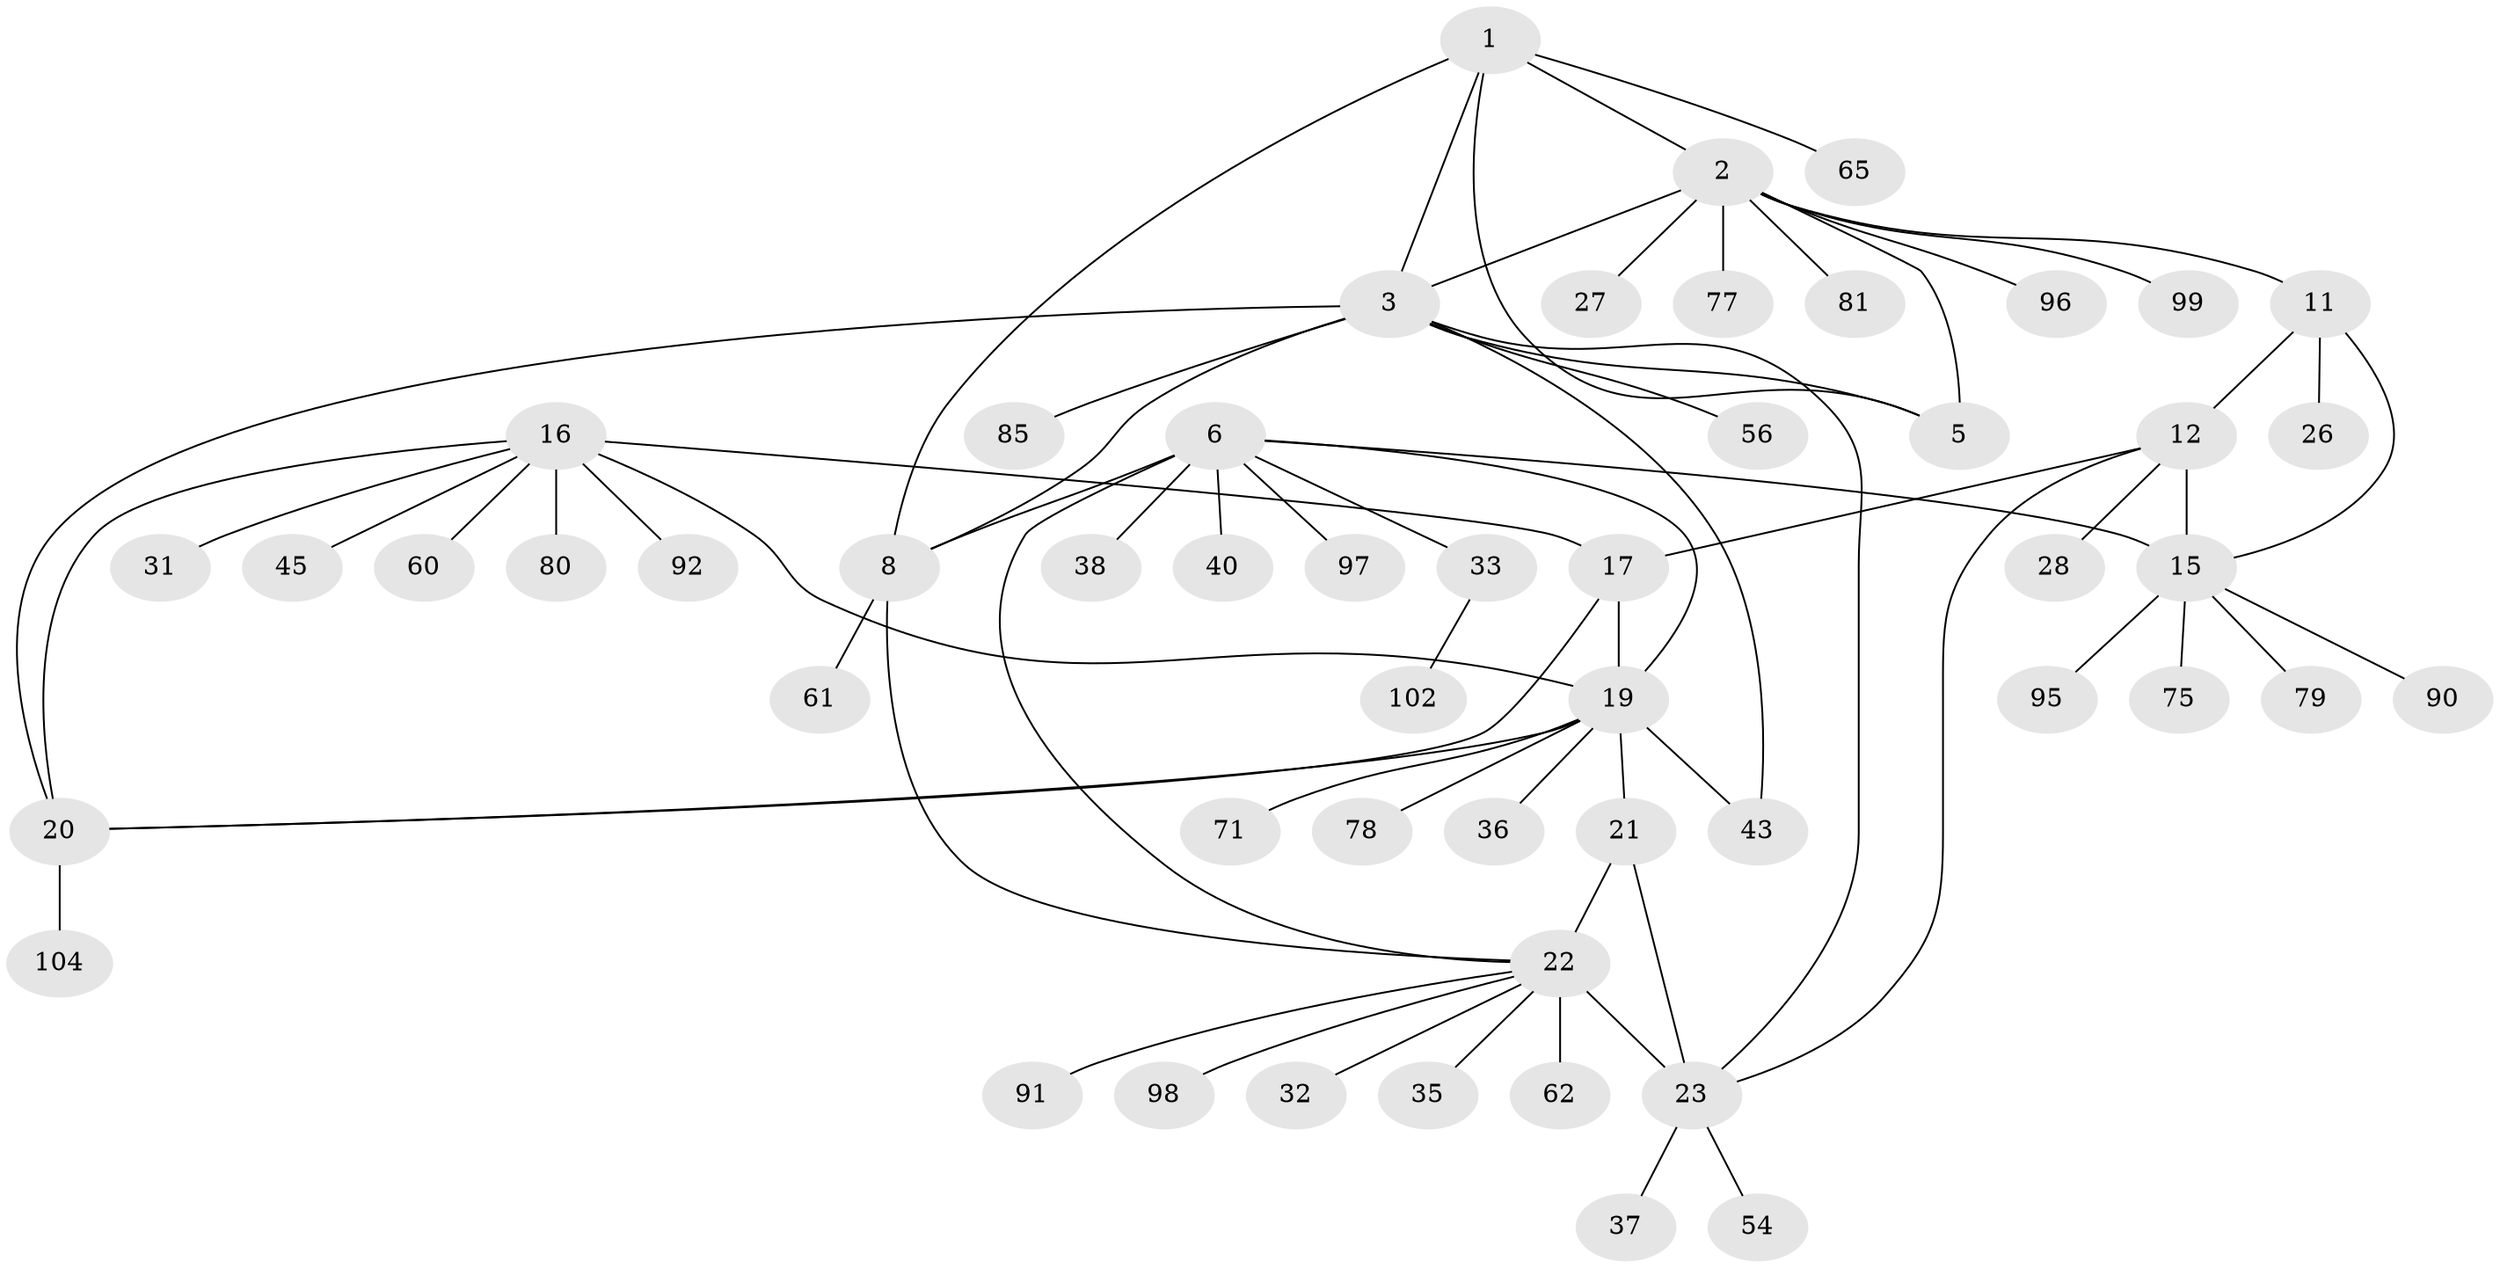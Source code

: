 // original degree distribution, {7: 0.037383177570093455, 11: 0.009345794392523364, 10: 0.028037383177570093, 6: 0.037383177570093455, 5: 0.056074766355140186, 12: 0.028037383177570093, 4: 0.018691588785046728, 8: 0.009345794392523364, 9: 0.018691588785046728, 1: 0.5887850467289719, 2: 0.14953271028037382, 3: 0.018691588785046728}
// Generated by graph-tools (version 1.1) at 2025/15/03/09/25 04:15:46]
// undirected, 53 vertices, 69 edges
graph export_dot {
graph [start="1"]
  node [color=gray90,style=filled];
  1 [super="+4+72+100"];
  2 [super="+47"];
  3;
  5 [super="+41"];
  6 [super="+34+103+48+30+7"];
  8 [super="+10+86"];
  11 [super="+49+57+82+94"];
  12 [super="+14+46+13"];
  15 [super="+53"];
  16 [super="+18"];
  17 [super="+63"];
  19;
  20;
  21;
  22 [super="+25+58"];
  23 [super="+42+24"];
  26;
  27;
  28;
  31 [super="+69"];
  32 [super="+76"];
  33;
  35 [super="+93"];
  36;
  37;
  38;
  40;
  43 [super="+51"];
  45;
  54;
  56;
  60;
  61;
  62;
  65;
  71;
  75;
  77;
  78;
  79;
  80 [super="+106"];
  81;
  85;
  90;
  91;
  92;
  95;
  96;
  97;
  98 [super="+105"];
  99;
  102;
  104;
  1 -- 2 [weight=2];
  1 -- 3 [weight=2];
  1 -- 5 [weight=2];
  1 -- 65;
  1 -- 8;
  2 -- 3;
  2 -- 5;
  2 -- 11;
  2 -- 27;
  2 -- 77;
  2 -- 81;
  2 -- 96;
  2 -- 99;
  3 -- 5;
  3 -- 20;
  3 -- 43;
  3 -- 56;
  3 -- 85;
  3 -- 23;
  3 -- 8;
  6 -- 8 [weight=6];
  6 -- 19 [weight=3];
  6 -- 33;
  6 -- 38;
  6 -- 22;
  6 -- 97;
  6 -- 40;
  6 -- 15;
  8 -- 22;
  8 -- 61;
  11 -- 12 [weight=3];
  11 -- 15;
  11 -- 26;
  12 -- 15 [weight=3];
  12 -- 17;
  12 -- 28;
  12 -- 23;
  15 -- 75;
  15 -- 79;
  15 -- 90;
  15 -- 95;
  16 -- 17 [weight=2];
  16 -- 19 [weight=2];
  16 -- 20 [weight=2];
  16 -- 60;
  16 -- 80;
  16 -- 92;
  16 -- 45;
  16 -- 31;
  17 -- 19;
  17 -- 20;
  19 -- 20;
  19 -- 21;
  19 -- 36;
  19 -- 71;
  19 -- 78;
  19 -- 43;
  20 -- 104;
  21 -- 22 [weight=2];
  21 -- 23 [weight=2];
  22 -- 23 [weight=4];
  22 -- 32;
  22 -- 98;
  22 -- 35;
  22 -- 91;
  22 -- 62;
  23 -- 37;
  23 -- 54;
  33 -- 102;
}
